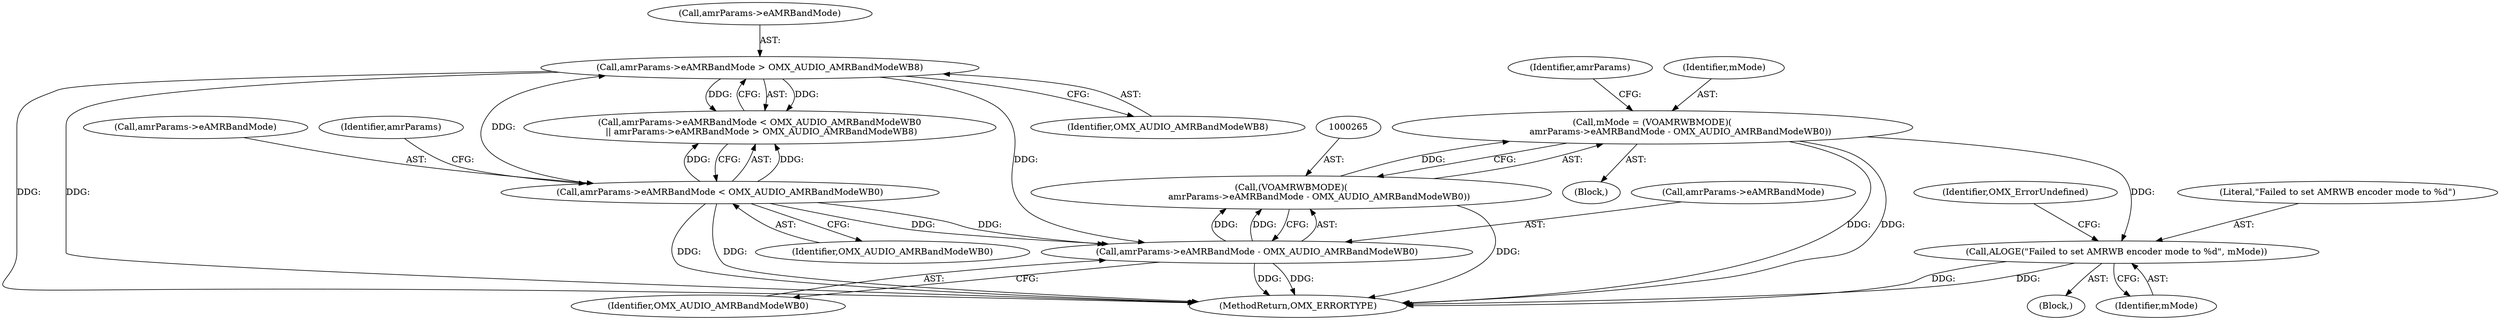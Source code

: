 digraph "0_Android_295c883fe3105b19bcd0f9e07d54c6b589fc5bff_11@integer" {
"1000262" [label="(Call,mMode = (VOAMRWBMODE)(\n                    amrParams->eAMRBandMode - OMX_AUDIO_AMRBandModeWB0))"];
"1000264" [label="(Call,(VOAMRWBMODE)(\n                    amrParams->eAMRBandMode - OMX_AUDIO_AMRBandModeWB0))"];
"1000266" [label="(Call,amrParams->eAMRBandMode - OMX_AUDIO_AMRBandModeWB0)"];
"1000249" [label="(Call,amrParams->eAMRBandMode > OMX_AUDIO_AMRBandModeWB8)"];
"1000244" [label="(Call,amrParams->eAMRBandMode < OMX_AUDIO_AMRBandModeWB0)"];
"1000290" [label="(Call,ALOGE(\"Failed to set AMRWB encoder mode to %d\", mMode))"];
"1000250" [label="(Call,amrParams->eAMRBandMode)"];
"1000289" [label="(Block,)"];
"1000201" [label="(Block,)"];
"1000253" [label="(Identifier,OMX_AUDIO_AMRBandModeWB8)"];
"1000273" [label="(Identifier,amrParams)"];
"1000291" [label="(Literal,\"Failed to set AMRWB encoder mode to %d\")"];
"1000294" [label="(Identifier,OMX_ErrorUndefined)"];
"1000243" [label="(Call,amrParams->eAMRBandMode < OMX_AUDIO_AMRBandModeWB0\n || amrParams->eAMRBandMode > OMX_AUDIO_AMRBandModeWB8)"];
"1000292" [label="(Identifier,mMode)"];
"1000266" [label="(Call,amrParams->eAMRBandMode - OMX_AUDIO_AMRBandModeWB0)"];
"1000270" [label="(Identifier,OMX_AUDIO_AMRBandModeWB0)"];
"1000262" [label="(Call,mMode = (VOAMRWBMODE)(\n                    amrParams->eAMRBandMode - OMX_AUDIO_AMRBandModeWB0))"];
"1000264" [label="(Call,(VOAMRWBMODE)(\n                    amrParams->eAMRBandMode - OMX_AUDIO_AMRBandModeWB0))"];
"1000245" [label="(Call,amrParams->eAMRBandMode)"];
"1000249" [label="(Call,amrParams->eAMRBandMode > OMX_AUDIO_AMRBandModeWB8)"];
"1000267" [label="(Call,amrParams->eAMRBandMode)"];
"1000345" [label="(MethodReturn,OMX_ERRORTYPE)"];
"1000263" [label="(Identifier,mMode)"];
"1000244" [label="(Call,amrParams->eAMRBandMode < OMX_AUDIO_AMRBandModeWB0)"];
"1000251" [label="(Identifier,amrParams)"];
"1000290" [label="(Call,ALOGE(\"Failed to set AMRWB encoder mode to %d\", mMode))"];
"1000248" [label="(Identifier,OMX_AUDIO_AMRBandModeWB0)"];
"1000262" -> "1000201"  [label="AST: "];
"1000262" -> "1000264"  [label="CFG: "];
"1000263" -> "1000262"  [label="AST: "];
"1000264" -> "1000262"  [label="AST: "];
"1000273" -> "1000262"  [label="CFG: "];
"1000262" -> "1000345"  [label="DDG: "];
"1000262" -> "1000345"  [label="DDG: "];
"1000264" -> "1000262"  [label="DDG: "];
"1000262" -> "1000290"  [label="DDG: "];
"1000264" -> "1000266"  [label="CFG: "];
"1000265" -> "1000264"  [label="AST: "];
"1000266" -> "1000264"  [label="AST: "];
"1000264" -> "1000345"  [label="DDG: "];
"1000266" -> "1000264"  [label="DDG: "];
"1000266" -> "1000264"  [label="DDG: "];
"1000266" -> "1000270"  [label="CFG: "];
"1000267" -> "1000266"  [label="AST: "];
"1000270" -> "1000266"  [label="AST: "];
"1000266" -> "1000345"  [label="DDG: "];
"1000266" -> "1000345"  [label="DDG: "];
"1000249" -> "1000266"  [label="DDG: "];
"1000244" -> "1000266"  [label="DDG: "];
"1000244" -> "1000266"  [label="DDG: "];
"1000249" -> "1000243"  [label="AST: "];
"1000249" -> "1000253"  [label="CFG: "];
"1000250" -> "1000249"  [label="AST: "];
"1000253" -> "1000249"  [label="AST: "];
"1000243" -> "1000249"  [label="CFG: "];
"1000249" -> "1000345"  [label="DDG: "];
"1000249" -> "1000345"  [label="DDG: "];
"1000249" -> "1000243"  [label="DDG: "];
"1000249" -> "1000243"  [label="DDG: "];
"1000244" -> "1000249"  [label="DDG: "];
"1000244" -> "1000243"  [label="AST: "];
"1000244" -> "1000248"  [label="CFG: "];
"1000245" -> "1000244"  [label="AST: "];
"1000248" -> "1000244"  [label="AST: "];
"1000251" -> "1000244"  [label="CFG: "];
"1000243" -> "1000244"  [label="CFG: "];
"1000244" -> "1000345"  [label="DDG: "];
"1000244" -> "1000345"  [label="DDG: "];
"1000244" -> "1000243"  [label="DDG: "];
"1000244" -> "1000243"  [label="DDG: "];
"1000290" -> "1000289"  [label="AST: "];
"1000290" -> "1000292"  [label="CFG: "];
"1000291" -> "1000290"  [label="AST: "];
"1000292" -> "1000290"  [label="AST: "];
"1000294" -> "1000290"  [label="CFG: "];
"1000290" -> "1000345"  [label="DDG: "];
"1000290" -> "1000345"  [label="DDG: "];
}
